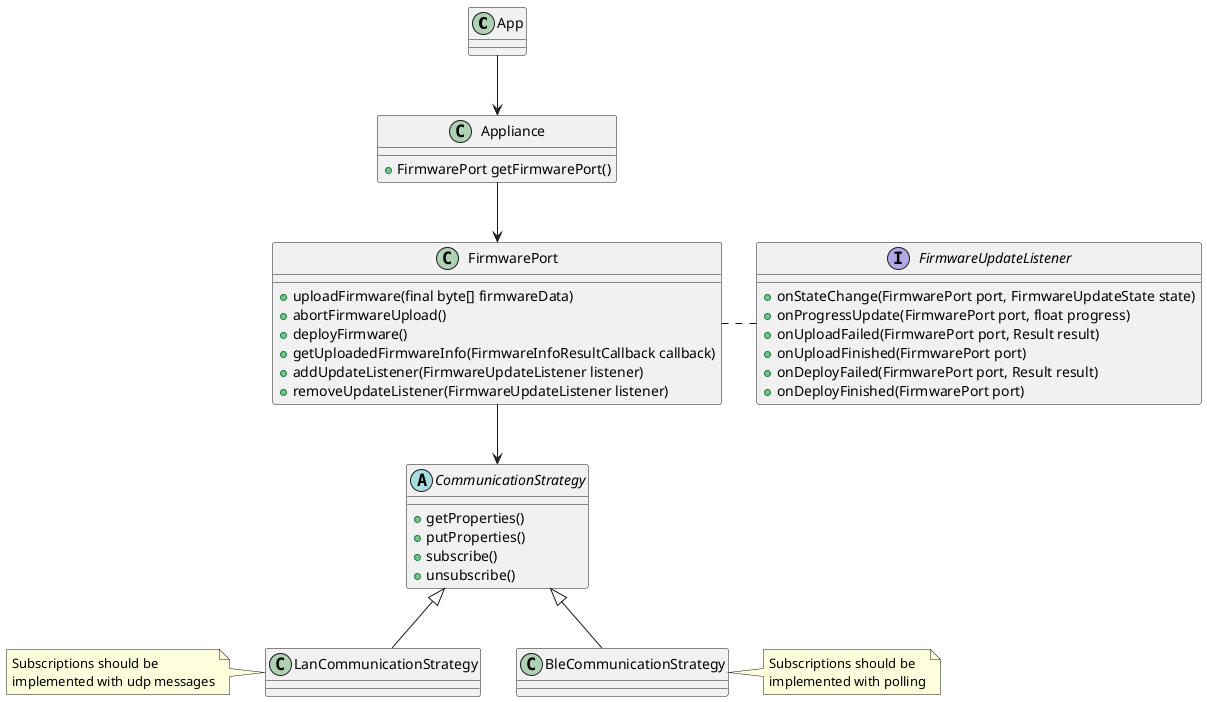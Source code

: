 @startuml

class App {
}

class Appliance {
    + FirmwarePort getFirmwarePort()
}

class FirmwarePort {
    + uploadFirmware(final byte[] firmwareData)
    + abortFirmwareUpload()
    + deployFirmware()
    + getUploadedFirmwareInfo(FirmwareInfoResultCallback callback)
    + addUpdateListener(FirmwareUpdateListener listener)
    + removeUpdateListener(FirmwareUpdateListener listener)
}

interface FirmwareUpdateListener {
    + onStateChange(FirmwarePort port, FirmwareUpdateState state)
    + onProgressUpdate(FirmwarePort port, float progress)
    + onUploadFailed(FirmwarePort port, Result result)
    + onUploadFinished(FirmwarePort port)
    + onDeployFailed(FirmwarePort port, Result result)
    + onDeployFinished(FirmwarePort port)
}

abstract class CommunicationStrategy {
    + getProperties()
    + putProperties()
    + subscribe()
    + unsubscribe()
}

class LanCommunicationStrategy {
}
note left : Subscriptions should be\nimplemented with udp messages

class BleCommunicationStrategy {
}
note right : Subscriptions should be\nimplemented with polling

App --> Appliance
Appliance --> FirmwarePort
FirmwarePort .right. FirmwareUpdateListener
CommunicationStrategy <|-- LanCommunicationStrategy
CommunicationStrategy <|-- BleCommunicationStrategy
FirmwarePort --> CommunicationStrategy

@enduml